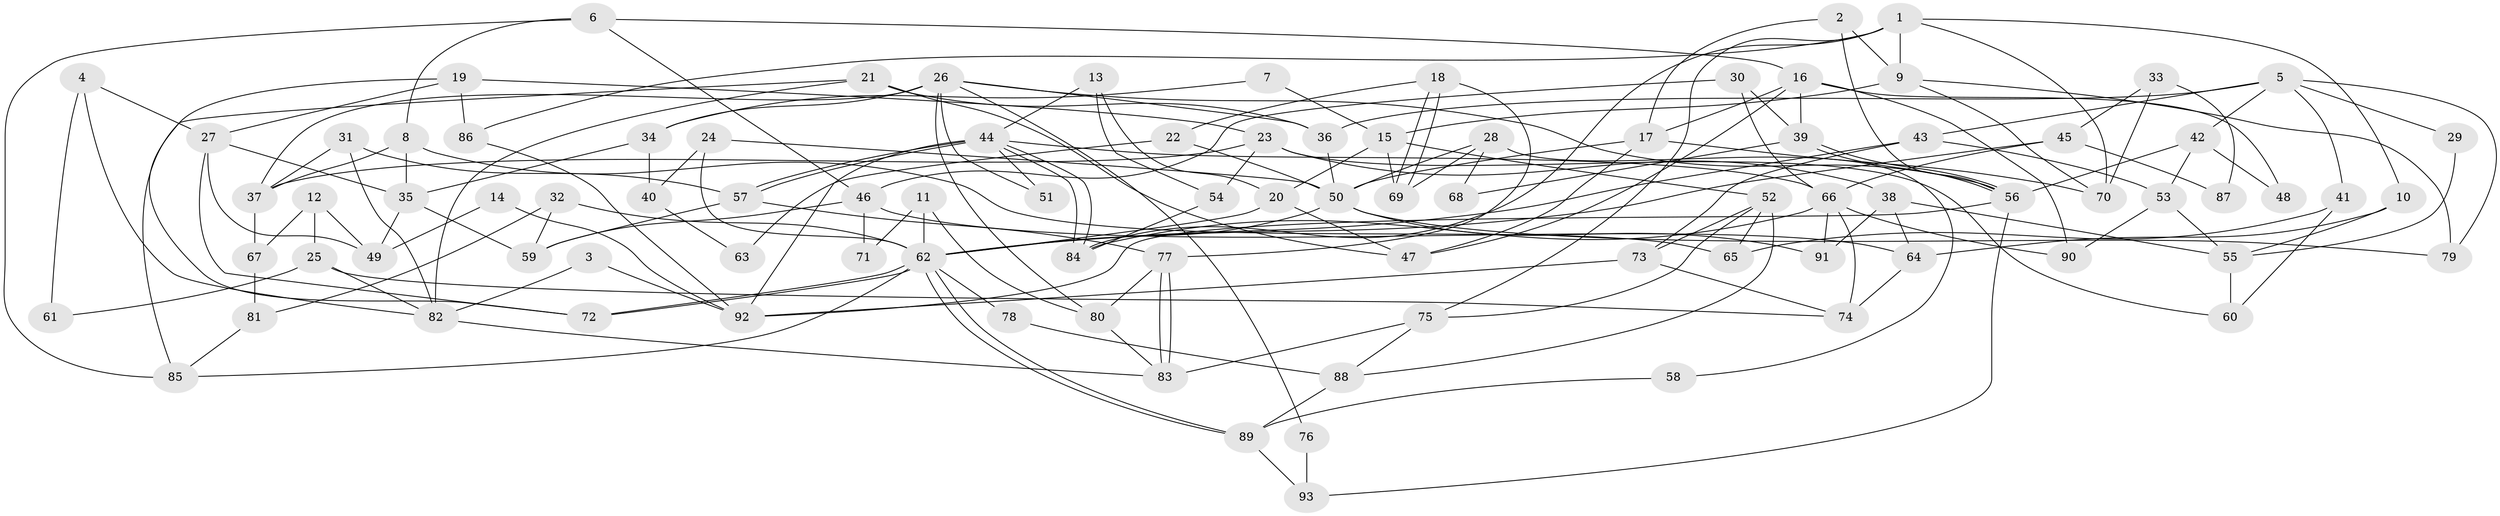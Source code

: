 // Generated by graph-tools (version 1.1) at 2025/36/03/09/25 02:36:17]
// undirected, 93 vertices, 186 edges
graph export_dot {
graph [start="1"]
  node [color=gray90,style=filled];
  1;
  2;
  3;
  4;
  5;
  6;
  7;
  8;
  9;
  10;
  11;
  12;
  13;
  14;
  15;
  16;
  17;
  18;
  19;
  20;
  21;
  22;
  23;
  24;
  25;
  26;
  27;
  28;
  29;
  30;
  31;
  32;
  33;
  34;
  35;
  36;
  37;
  38;
  39;
  40;
  41;
  42;
  43;
  44;
  45;
  46;
  47;
  48;
  49;
  50;
  51;
  52;
  53;
  54;
  55;
  56;
  57;
  58;
  59;
  60;
  61;
  62;
  63;
  64;
  65;
  66;
  67;
  68;
  69;
  70;
  71;
  72;
  73;
  74;
  75;
  76;
  77;
  78;
  79;
  80;
  81;
  82;
  83;
  84;
  85;
  86;
  87;
  88;
  89;
  90;
  91;
  92;
  93;
  1 -- 84;
  1 -- 75;
  1 -- 9;
  1 -- 10;
  1 -- 70;
  1 -- 86;
  2 -- 56;
  2 -- 9;
  2 -- 17;
  3 -- 92;
  3 -- 82;
  4 -- 82;
  4 -- 27;
  4 -- 61;
  5 -- 36;
  5 -- 43;
  5 -- 29;
  5 -- 41;
  5 -- 42;
  5 -- 79;
  6 -- 16;
  6 -- 46;
  6 -- 8;
  6 -- 85;
  7 -- 34;
  7 -- 15;
  8 -- 37;
  8 -- 35;
  8 -- 65;
  9 -- 70;
  9 -- 15;
  9 -- 79;
  10 -- 64;
  10 -- 55;
  11 -- 62;
  11 -- 80;
  11 -- 71;
  12 -- 25;
  12 -- 67;
  12 -- 49;
  13 -- 54;
  13 -- 44;
  13 -- 20;
  14 -- 92;
  14 -- 49;
  15 -- 20;
  15 -- 52;
  15 -- 69;
  16 -- 17;
  16 -- 47;
  16 -- 39;
  16 -- 48;
  16 -- 90;
  17 -- 50;
  17 -- 47;
  17 -- 70;
  18 -- 77;
  18 -- 69;
  18 -- 69;
  18 -- 22;
  19 -- 86;
  19 -- 72;
  19 -- 23;
  19 -- 27;
  20 -- 62;
  20 -- 47;
  21 -- 85;
  21 -- 47;
  21 -- 36;
  21 -- 82;
  22 -- 50;
  22 -- 63;
  23 -- 38;
  23 -- 37;
  23 -- 54;
  23 -- 60;
  24 -- 62;
  24 -- 50;
  24 -- 40;
  25 -- 82;
  25 -- 74;
  25 -- 61;
  26 -- 36;
  26 -- 56;
  26 -- 34;
  26 -- 37;
  26 -- 51;
  26 -- 76;
  26 -- 80;
  27 -- 49;
  27 -- 35;
  27 -- 72;
  28 -- 69;
  28 -- 50;
  28 -- 58;
  28 -- 68;
  29 -- 55;
  30 -- 39;
  30 -- 66;
  30 -- 46;
  31 -- 37;
  31 -- 82;
  31 -- 57;
  32 -- 62;
  32 -- 59;
  32 -- 81;
  33 -- 45;
  33 -- 70;
  33 -- 87;
  34 -- 35;
  34 -- 40;
  35 -- 49;
  35 -- 59;
  36 -- 50;
  37 -- 67;
  38 -- 91;
  38 -- 64;
  38 -- 55;
  39 -- 56;
  39 -- 56;
  39 -- 68;
  40 -- 63;
  41 -- 60;
  41 -- 65;
  42 -- 53;
  42 -- 48;
  42 -- 56;
  43 -- 62;
  43 -- 73;
  43 -- 53;
  44 -- 84;
  44 -- 84;
  44 -- 57;
  44 -- 57;
  44 -- 51;
  44 -- 66;
  44 -- 92;
  45 -- 66;
  45 -- 62;
  45 -- 87;
  46 -- 59;
  46 -- 64;
  46 -- 71;
  50 -- 79;
  50 -- 62;
  50 -- 91;
  52 -- 65;
  52 -- 73;
  52 -- 75;
  52 -- 88;
  53 -- 55;
  53 -- 90;
  54 -- 84;
  55 -- 60;
  56 -- 92;
  56 -- 93;
  57 -- 59;
  57 -- 77;
  58 -- 89;
  62 -- 89;
  62 -- 89;
  62 -- 72;
  62 -- 72;
  62 -- 78;
  62 -- 85;
  64 -- 74;
  66 -- 90;
  66 -- 74;
  66 -- 84;
  66 -- 91;
  67 -- 81;
  73 -- 92;
  73 -- 74;
  75 -- 83;
  75 -- 88;
  76 -- 93;
  77 -- 83;
  77 -- 83;
  77 -- 80;
  78 -- 88;
  80 -- 83;
  81 -- 85;
  82 -- 83;
  86 -- 92;
  88 -- 89;
  89 -- 93;
}

